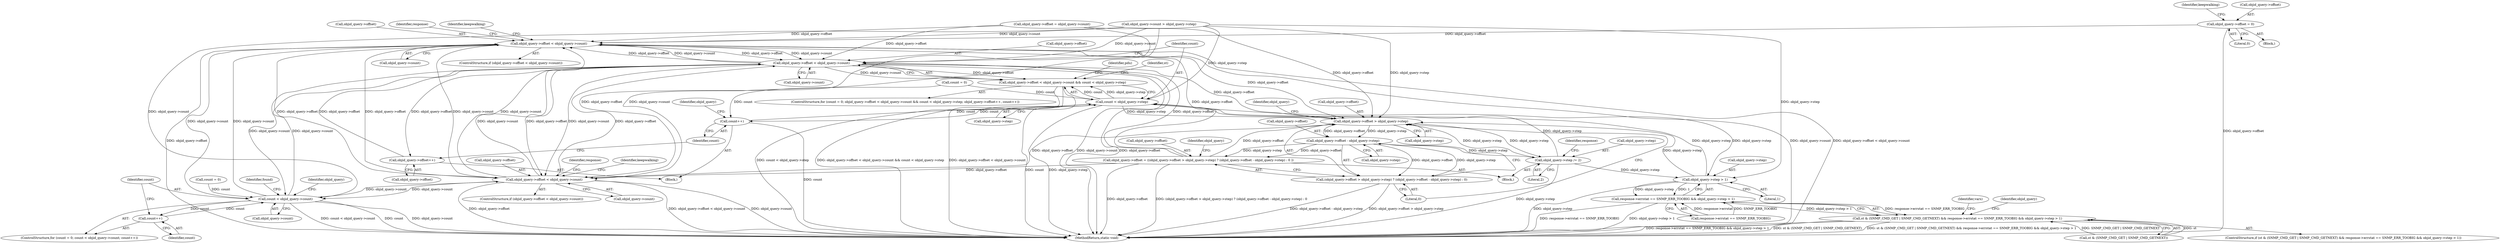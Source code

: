 digraph "0_php_cab1c3b3708eead315e033359d07049b23b147a3_5@pointer" {
"1000603" [label="(Call,objid_query->offset = 0)"];
"1000928" [label="(Call,objid_query->offset < objid_query->count)"];
"1000326" [label="(Call,objid_query->offset < objid_query->count)"];
"1000325" [label="(Call,objid_query->offset < objid_query->count && count < objid_query->step)"];
"1000339" [label="(Call,objid_query->offset++)"];
"1000482" [label="(Call,objid_query->offset < objid_query->count)"];
"1000652" [label="(Call,count < objid_query->count)"];
"1000657" [label="(Call,count++)"];
"1001035" [label="(Call,objid_query->offset > objid_query->step)"];
"1001042" [label="(Call,objid_query->offset - objid_query->step)"];
"1001030" [label="(Call,objid_query->offset = ((objid_query->offset > objid_query->step) ? (objid_query->offset - objid_query->step) : 0 ))"];
"1001034" [label="(Call,(objid_query->offset > objid_query->step) ? (objid_query->offset - objid_query->step) : 0)"];
"1001050" [label="(Call,objid_query->step /= 2)"];
"1000333" [label="(Call,count < objid_query->step)"];
"1000343" [label="(Call,count++)"];
"1001024" [label="(Call,objid_query->step > 1)"];
"1001018" [label="(Call,response->errstat == SNMP_ERR_TOOBIG && objid_query->step > 1)"];
"1001012" [label="(Call,st & (SNMP_CMD_GET | SNMP_CMD_GETNEXT) && response->errstat == SNMP_ERR_TOOBIG && objid_query->step > 1)"];
"1001035" [label="(Call,objid_query->offset > objid_query->step)"];
"1000653" [label="(Identifier,count)"];
"1000343" [label="(Call,count++)"];
"1000596" [label="(Block,)"];
"1000328" [label="(Identifier,objid_query)"];
"1001049" [label="(Literal,0)"];
"1001029" [label="(Block,)"];
"1000648" [label="(ControlStructure,for (count = 0; count < objid_query->count; count++))"];
"1001152" [label="(Identifier,response)"];
"1000937" [label="(Identifier,keepwalking)"];
"1001039" [label="(Call,objid_query->step)"];
"1000603" [label="(Call,objid_query->offset = 0)"];
"1000666" [label="(Identifier,objid_query)"];
"1000482" [label="(Call,objid_query->offset < objid_query->count)"];
"1000321" [label="(ControlStructure,for (count = 0; objid_query->offset < objid_query->count && count < objid_query->step; objid_query->offset++, count++))"];
"1001025" [label="(Call,objid_query->step)"];
"1001024" [label="(Call,objid_query->step > 1)"];
"1001011" [label="(ControlStructure,if (st & (SNMP_CMD_GET | SNMP_CMD_GETNEXT) && response->errstat == SNMP_ERR_TOOBIG && objid_query->step > 1))"];
"1000218" [label="(Call,objid_query->count > objid_query->step)"];
"1000658" [label="(Identifier,count)"];
"1001034" [label="(Call,(objid_query->offset > objid_query->step) ? (objid_query->offset - objid_query->step) : 0)"];
"1001056" [label="(Identifier,response)"];
"1000322" [label="(Call,count = 0)"];
"1000446" [label="(Identifier,pdu)"];
"1000327" [label="(Call,objid_query->offset)"];
"1000932" [label="(Call,objid_query->count)"];
"1000654" [label="(Call,objid_query->count)"];
"1001012" [label="(Call,st & (SNMP_CMD_GET | SNMP_CMD_GETNEXT) && response->errstat == SNMP_ERR_TOOBIG && objid_query->step > 1)"];
"1000481" [label="(ControlStructure,if (objid_query->offset < objid_query->count))"];
"1001019" [label="(Call,response->errstat == SNMP_ERR_TOOBIG)"];
"1001062" [label="(Identifier,vars)"];
"1000325" [label="(Call,objid_query->offset < objid_query->count && count < objid_query->step)"];
"1000929" [label="(Call,objid_query->offset)"];
"1001051" [label="(Call,objid_query->step)"];
"1001158" [label="(MethodReturn,static void)"];
"1000495" [label="(Identifier,response)"];
"1000649" [label="(Call,count = 0)"];
"1001013" [label="(Call,st & (SNMP_CMD_GET | SNMP_CMD_GETNEXT))"];
"1000348" [label="(Identifier,st)"];
"1000344" [label="(Identifier,count)"];
"1000338" [label="(Block,)"];
"1000657" [label="(Call,count++)"];
"1000491" [label="(Identifier,keepwalking)"];
"1001031" [label="(Call,objid_query->offset)"];
"1001030" [label="(Call,objid_query->offset = ((objid_query->offset > objid_query->step) ? (objid_query->offset - objid_query->step) : 0 ))"];
"1000486" [label="(Call,objid_query->count)"];
"1000335" [label="(Call,objid_query->step)"];
"1000609" [label="(Identifier,keepwalking)"];
"1000330" [label="(Call,objid_query->count)"];
"1001043" [label="(Call,objid_query->offset)"];
"1001018" [label="(Call,response->errstat == SNMP_ERR_TOOBIG && objid_query->step > 1)"];
"1001052" [label="(Identifier,objid_query)"];
"1000928" [label="(Call,objid_query->offset < objid_query->count)"];
"1001044" [label="(Identifier,objid_query)"];
"1000326" [label="(Call,objid_query->offset < objid_query->count)"];
"1000652" [label="(Call,count < objid_query->count)"];
"1000927" [label="(ControlStructure,if (objid_query->offset < objid_query->count))"];
"1000334" [label="(Identifier,count)"];
"1000339" [label="(Call,objid_query->offset++)"];
"1001054" [label="(Literal,2)"];
"1000607" [label="(Literal,0)"];
"1001032" [label="(Identifier,objid_query)"];
"1000340" [label="(Call,objid_query->offset)"];
"1000483" [label="(Call,objid_query->offset)"];
"1000188" [label="(Call,objid_query->offset = objid_query->count)"];
"1001050" [label="(Call,objid_query->step /= 2)"];
"1001046" [label="(Call,objid_query->step)"];
"1001028" [label="(Literal,1)"];
"1001042" [label="(Call,objid_query->offset - objid_query->step)"];
"1000604" [label="(Call,objid_query->offset)"];
"1000333" [label="(Call,count < objid_query->step)"];
"1000711" [label="(Identifier,found)"];
"1001036" [label="(Call,objid_query->offset)"];
"1000603" -> "1000596"  [label="AST: "];
"1000603" -> "1000607"  [label="CFG: "];
"1000604" -> "1000603"  [label="AST: "];
"1000607" -> "1000603"  [label="AST: "];
"1000609" -> "1000603"  [label="CFG: "];
"1000603" -> "1001158"  [label="DDG: objid_query->offset"];
"1000603" -> "1000928"  [label="DDG: objid_query->offset"];
"1000928" -> "1000927"  [label="AST: "];
"1000928" -> "1000932"  [label="CFG: "];
"1000929" -> "1000928"  [label="AST: "];
"1000932" -> "1000928"  [label="AST: "];
"1000937" -> "1000928"  [label="CFG: "];
"1001152" -> "1000928"  [label="CFG: "];
"1000928" -> "1001158"  [label="DDG: objid_query->offset"];
"1000928" -> "1001158"  [label="DDG: objid_query->count"];
"1000928" -> "1001158"  [label="DDG: objid_query->offset < objid_query->count"];
"1000928" -> "1000326"  [label="DDG: objid_query->offset"];
"1000928" -> "1000326"  [label="DDG: objid_query->count"];
"1000928" -> "1000482"  [label="DDG: objid_query->offset"];
"1000928" -> "1000482"  [label="DDG: objid_query->count"];
"1000928" -> "1000652"  [label="DDG: objid_query->count"];
"1000326" -> "1000928"  [label="DDG: objid_query->offset"];
"1000326" -> "1000928"  [label="DDG: objid_query->count"];
"1001030" -> "1000928"  [label="DDG: objid_query->offset"];
"1000482" -> "1000928"  [label="DDG: objid_query->offset"];
"1000482" -> "1000928"  [label="DDG: objid_query->count"];
"1000188" -> "1000928"  [label="DDG: objid_query->offset"];
"1000218" -> "1000928"  [label="DDG: objid_query->count"];
"1000652" -> "1000928"  [label="DDG: objid_query->count"];
"1000928" -> "1001035"  [label="DDG: objid_query->offset"];
"1000326" -> "1000325"  [label="AST: "];
"1000326" -> "1000330"  [label="CFG: "];
"1000327" -> "1000326"  [label="AST: "];
"1000330" -> "1000326"  [label="AST: "];
"1000334" -> "1000326"  [label="CFG: "];
"1000325" -> "1000326"  [label="CFG: "];
"1000326" -> "1001158"  [label="DDG: objid_query->count"];
"1000326" -> "1001158"  [label="DDG: objid_query->offset"];
"1000326" -> "1000325"  [label="DDG: objid_query->offset"];
"1000326" -> "1000325"  [label="DDG: objid_query->count"];
"1000339" -> "1000326"  [label="DDG: objid_query->offset"];
"1001030" -> "1000326"  [label="DDG: objid_query->offset"];
"1000482" -> "1000326"  [label="DDG: objid_query->offset"];
"1000482" -> "1000326"  [label="DDG: objid_query->count"];
"1000188" -> "1000326"  [label="DDG: objid_query->offset"];
"1000218" -> "1000326"  [label="DDG: objid_query->count"];
"1000652" -> "1000326"  [label="DDG: objid_query->count"];
"1000326" -> "1000339"  [label="DDG: objid_query->offset"];
"1000326" -> "1000482"  [label="DDG: objid_query->offset"];
"1000326" -> "1000482"  [label="DDG: objid_query->count"];
"1000326" -> "1000652"  [label="DDG: objid_query->count"];
"1000326" -> "1001035"  [label="DDG: objid_query->offset"];
"1000325" -> "1000321"  [label="AST: "];
"1000325" -> "1000333"  [label="CFG: "];
"1000333" -> "1000325"  [label="AST: "];
"1000348" -> "1000325"  [label="CFG: "];
"1000446" -> "1000325"  [label="CFG: "];
"1000325" -> "1001158"  [label="DDG: objid_query->offset < objid_query->count"];
"1000325" -> "1001158"  [label="DDG: count < objid_query->step"];
"1000325" -> "1001158"  [label="DDG: objid_query->offset < objid_query->count && count < objid_query->step"];
"1000333" -> "1000325"  [label="DDG: count"];
"1000333" -> "1000325"  [label="DDG: objid_query->step"];
"1000339" -> "1000338"  [label="AST: "];
"1000339" -> "1000340"  [label="CFG: "];
"1000340" -> "1000339"  [label="AST: "];
"1000344" -> "1000339"  [label="CFG: "];
"1000482" -> "1000481"  [label="AST: "];
"1000482" -> "1000486"  [label="CFG: "];
"1000483" -> "1000482"  [label="AST: "];
"1000486" -> "1000482"  [label="AST: "];
"1000491" -> "1000482"  [label="CFG: "];
"1000495" -> "1000482"  [label="CFG: "];
"1000482" -> "1001158"  [label="DDG: objid_query->count"];
"1000482" -> "1001158"  [label="DDG: objid_query->offset"];
"1000482" -> "1001158"  [label="DDG: objid_query->offset < objid_query->count"];
"1001030" -> "1000482"  [label="DDG: objid_query->offset"];
"1000188" -> "1000482"  [label="DDG: objid_query->offset"];
"1000218" -> "1000482"  [label="DDG: objid_query->count"];
"1000652" -> "1000482"  [label="DDG: objid_query->count"];
"1000482" -> "1000652"  [label="DDG: objid_query->count"];
"1000482" -> "1001035"  [label="DDG: objid_query->offset"];
"1000652" -> "1000648"  [label="AST: "];
"1000652" -> "1000654"  [label="CFG: "];
"1000653" -> "1000652"  [label="AST: "];
"1000654" -> "1000652"  [label="AST: "];
"1000666" -> "1000652"  [label="CFG: "];
"1000711" -> "1000652"  [label="CFG: "];
"1000652" -> "1001158"  [label="DDG: count < objid_query->count"];
"1000652" -> "1001158"  [label="DDG: count"];
"1000652" -> "1001158"  [label="DDG: objid_query->count"];
"1000649" -> "1000652"  [label="DDG: count"];
"1000657" -> "1000652"  [label="DDG: count"];
"1000218" -> "1000652"  [label="DDG: objid_query->count"];
"1000652" -> "1000657"  [label="DDG: count"];
"1000657" -> "1000648"  [label="AST: "];
"1000657" -> "1000658"  [label="CFG: "];
"1000658" -> "1000657"  [label="AST: "];
"1000653" -> "1000657"  [label="CFG: "];
"1001035" -> "1001034"  [label="AST: "];
"1001035" -> "1001039"  [label="CFG: "];
"1001036" -> "1001035"  [label="AST: "];
"1001039" -> "1001035"  [label="AST: "];
"1001044" -> "1001035"  [label="CFG: "];
"1001049" -> "1001035"  [label="CFG: "];
"1001030" -> "1001035"  [label="DDG: objid_query->offset"];
"1000188" -> "1001035"  [label="DDG: objid_query->offset"];
"1001050" -> "1001035"  [label="DDG: objid_query->step"];
"1000218" -> "1001035"  [label="DDG: objid_query->step"];
"1000333" -> "1001035"  [label="DDG: objid_query->step"];
"1001024" -> "1001035"  [label="DDG: objid_query->step"];
"1001035" -> "1001042"  [label="DDG: objid_query->offset"];
"1001035" -> "1001042"  [label="DDG: objid_query->step"];
"1001035" -> "1001050"  [label="DDG: objid_query->step"];
"1001042" -> "1001034"  [label="AST: "];
"1001042" -> "1001046"  [label="CFG: "];
"1001043" -> "1001042"  [label="AST: "];
"1001046" -> "1001042"  [label="AST: "];
"1001034" -> "1001042"  [label="CFG: "];
"1001042" -> "1001030"  [label="DDG: objid_query->offset"];
"1001042" -> "1001030"  [label="DDG: objid_query->step"];
"1001042" -> "1001034"  [label="DDG: objid_query->offset"];
"1001042" -> "1001034"  [label="DDG: objid_query->step"];
"1001042" -> "1001050"  [label="DDG: objid_query->step"];
"1001030" -> "1001029"  [label="AST: "];
"1001030" -> "1001034"  [label="CFG: "];
"1001031" -> "1001030"  [label="AST: "];
"1001034" -> "1001030"  [label="AST: "];
"1001052" -> "1001030"  [label="CFG: "];
"1001030" -> "1001158"  [label="DDG: (objid_query->offset > objid_query->step) ? (objid_query->offset - objid_query->step) : 0"];
"1001030" -> "1001158"  [label="DDG: objid_query->offset"];
"1001034" -> "1001049"  [label="CFG: "];
"1001049" -> "1001034"  [label="AST: "];
"1001034" -> "1001158"  [label="DDG: objid_query->offset - objid_query->step"];
"1001034" -> "1001158"  [label="DDG: objid_query->offset > objid_query->step"];
"1001050" -> "1001029"  [label="AST: "];
"1001050" -> "1001054"  [label="CFG: "];
"1001051" -> "1001050"  [label="AST: "];
"1001054" -> "1001050"  [label="AST: "];
"1001056" -> "1001050"  [label="CFG: "];
"1001050" -> "1001158"  [label="DDG: objid_query->step"];
"1001050" -> "1000333"  [label="DDG: objid_query->step"];
"1001050" -> "1001024"  [label="DDG: objid_query->step"];
"1000333" -> "1000335"  [label="CFG: "];
"1000334" -> "1000333"  [label="AST: "];
"1000335" -> "1000333"  [label="AST: "];
"1000333" -> "1001158"  [label="DDG: count"];
"1000333" -> "1001158"  [label="DDG: objid_query->step"];
"1000343" -> "1000333"  [label="DDG: count"];
"1000322" -> "1000333"  [label="DDG: count"];
"1000218" -> "1000333"  [label="DDG: objid_query->step"];
"1001024" -> "1000333"  [label="DDG: objid_query->step"];
"1000333" -> "1000343"  [label="DDG: count"];
"1000333" -> "1001024"  [label="DDG: objid_query->step"];
"1000343" -> "1000338"  [label="AST: "];
"1000343" -> "1000344"  [label="CFG: "];
"1000344" -> "1000343"  [label="AST: "];
"1000328" -> "1000343"  [label="CFG: "];
"1000343" -> "1001158"  [label="DDG: count"];
"1000322" -> "1000343"  [label="DDG: count"];
"1001024" -> "1001018"  [label="AST: "];
"1001024" -> "1001028"  [label="CFG: "];
"1001025" -> "1001024"  [label="AST: "];
"1001028" -> "1001024"  [label="AST: "];
"1001018" -> "1001024"  [label="CFG: "];
"1001024" -> "1001158"  [label="DDG: objid_query->step"];
"1001024" -> "1001018"  [label="DDG: objid_query->step"];
"1001024" -> "1001018"  [label="DDG: 1"];
"1000218" -> "1001024"  [label="DDG: objid_query->step"];
"1001018" -> "1001012"  [label="AST: "];
"1001018" -> "1001019"  [label="CFG: "];
"1001019" -> "1001018"  [label="AST: "];
"1001012" -> "1001018"  [label="CFG: "];
"1001018" -> "1001158"  [label="DDG: objid_query->step > 1"];
"1001018" -> "1001158"  [label="DDG: response->errstat == SNMP_ERR_TOOBIG"];
"1001018" -> "1001012"  [label="DDG: response->errstat == SNMP_ERR_TOOBIG"];
"1001018" -> "1001012"  [label="DDG: objid_query->step > 1"];
"1001019" -> "1001018"  [label="DDG: response->errstat"];
"1001019" -> "1001018"  [label="DDG: SNMP_ERR_TOOBIG"];
"1001012" -> "1001011"  [label="AST: "];
"1001012" -> "1001013"  [label="CFG: "];
"1001013" -> "1001012"  [label="AST: "];
"1001032" -> "1001012"  [label="CFG: "];
"1001062" -> "1001012"  [label="CFG: "];
"1001012" -> "1001158"  [label="DDG: st & (SNMP_CMD_GET | SNMP_CMD_GETNEXT) && response->errstat == SNMP_ERR_TOOBIG && objid_query->step > 1"];
"1001012" -> "1001158"  [label="DDG: response->errstat == SNMP_ERR_TOOBIG && objid_query->step > 1"];
"1001012" -> "1001158"  [label="DDG: st & (SNMP_CMD_GET | SNMP_CMD_GETNEXT)"];
"1001013" -> "1001012"  [label="DDG: st"];
"1001013" -> "1001012"  [label="DDG: SNMP_CMD_GET | SNMP_CMD_GETNEXT"];
}
